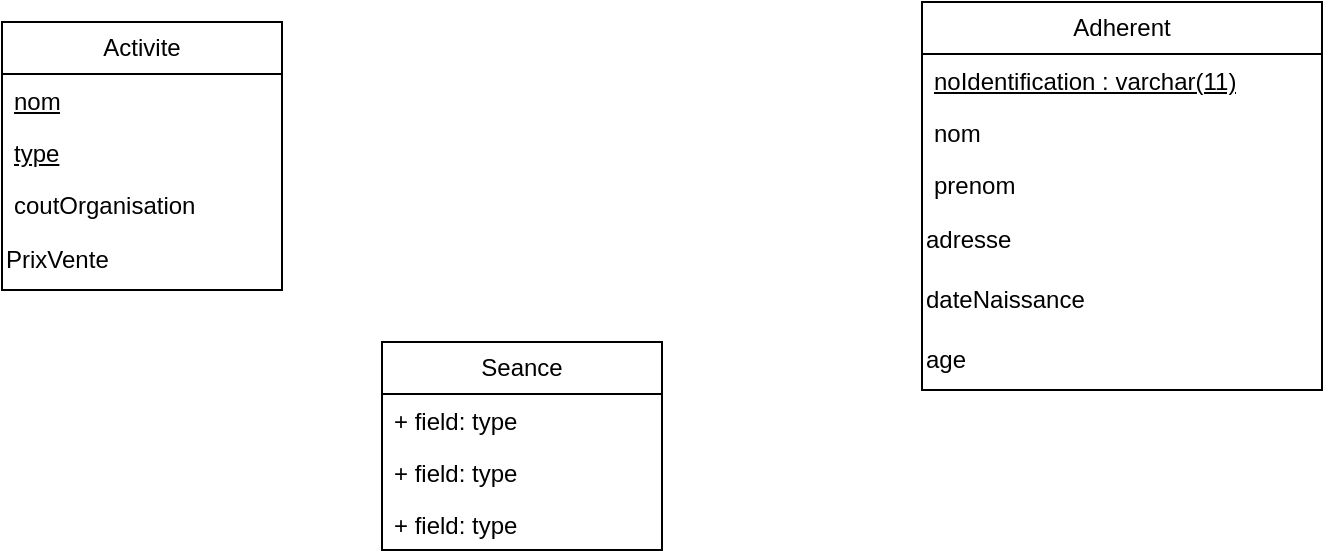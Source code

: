 <mxfile version="24.8.3">
  <diagram name="Page-1" id="COUgB_-Vp2gjRW4EMAU4">
    <mxGraphModel dx="819" dy="441" grid="1" gridSize="10" guides="1" tooltips="1" connect="1" arrows="1" fold="1" page="1" pageScale="1" pageWidth="827" pageHeight="1169" math="0" shadow="0">
      <root>
        <mxCell id="0" />
        <mxCell id="1" parent="0" />
        <mxCell id="TpKRsoXYZhHsRuoCiPgL-1" value="Activite" style="swimlane;fontStyle=0;childLayout=stackLayout;horizontal=1;startSize=26;fillColor=none;horizontalStack=0;resizeParent=1;resizeParentMax=0;resizeLast=0;collapsible=1;marginBottom=0;whiteSpace=wrap;html=1;" vertex="1" parent="1">
          <mxGeometry x="90" y="370" width="140" height="134" as="geometry" />
        </mxCell>
        <mxCell id="TpKRsoXYZhHsRuoCiPgL-2" value="nom" style="text;strokeColor=none;fillColor=none;align=left;verticalAlign=top;spacingLeft=4;spacingRight=4;overflow=hidden;rotatable=0;points=[[0,0.5],[1,0.5]];portConstraint=eastwest;whiteSpace=wrap;html=1;fontStyle=4" vertex="1" parent="TpKRsoXYZhHsRuoCiPgL-1">
          <mxGeometry y="26" width="140" height="26" as="geometry" />
        </mxCell>
        <mxCell id="TpKRsoXYZhHsRuoCiPgL-3" value="type" style="text;strokeColor=none;fillColor=none;align=left;verticalAlign=top;spacingLeft=4;spacingRight=4;overflow=hidden;rotatable=0;points=[[0,0.5],[1,0.5]];portConstraint=eastwest;whiteSpace=wrap;html=1;fontStyle=4" vertex="1" parent="TpKRsoXYZhHsRuoCiPgL-1">
          <mxGeometry y="52" width="140" height="26" as="geometry" />
        </mxCell>
        <mxCell id="TpKRsoXYZhHsRuoCiPgL-4" value="coutOrganisation" style="text;strokeColor=none;fillColor=none;align=left;verticalAlign=top;spacingLeft=4;spacingRight=4;overflow=hidden;rotatable=0;points=[[0,0.5],[1,0.5]];portConstraint=eastwest;whiteSpace=wrap;html=1;" vertex="1" parent="TpKRsoXYZhHsRuoCiPgL-1">
          <mxGeometry y="78" width="140" height="26" as="geometry" />
        </mxCell>
        <mxCell id="TpKRsoXYZhHsRuoCiPgL-16" value="PrixVente" style="text;html=1;align=left;verticalAlign=middle;whiteSpace=wrap;rounded=0;" vertex="1" parent="TpKRsoXYZhHsRuoCiPgL-1">
          <mxGeometry y="104" width="140" height="30" as="geometry" />
        </mxCell>
        <mxCell id="TpKRsoXYZhHsRuoCiPgL-5" value="Seance" style="swimlane;fontStyle=0;childLayout=stackLayout;horizontal=1;startSize=26;fillColor=none;horizontalStack=0;resizeParent=1;resizeParentMax=0;resizeLast=0;collapsible=1;marginBottom=0;whiteSpace=wrap;html=1;" vertex="1" parent="1">
          <mxGeometry x="280" y="530" width="140" height="104" as="geometry" />
        </mxCell>
        <mxCell id="TpKRsoXYZhHsRuoCiPgL-6" value="+ field: type" style="text;strokeColor=none;fillColor=none;align=left;verticalAlign=top;spacingLeft=4;spacingRight=4;overflow=hidden;rotatable=0;points=[[0,0.5],[1,0.5]];portConstraint=eastwest;whiteSpace=wrap;html=1;" vertex="1" parent="TpKRsoXYZhHsRuoCiPgL-5">
          <mxGeometry y="26" width="140" height="26" as="geometry" />
        </mxCell>
        <mxCell id="TpKRsoXYZhHsRuoCiPgL-7" value="+ field: type" style="text;strokeColor=none;fillColor=none;align=left;verticalAlign=top;spacingLeft=4;spacingRight=4;overflow=hidden;rotatable=0;points=[[0,0.5],[1,0.5]];portConstraint=eastwest;whiteSpace=wrap;html=1;" vertex="1" parent="TpKRsoXYZhHsRuoCiPgL-5">
          <mxGeometry y="52" width="140" height="26" as="geometry" />
        </mxCell>
        <mxCell id="TpKRsoXYZhHsRuoCiPgL-8" value="+ field: type" style="text;strokeColor=none;fillColor=none;align=left;verticalAlign=top;spacingLeft=4;spacingRight=4;overflow=hidden;rotatable=0;points=[[0,0.5],[1,0.5]];portConstraint=eastwest;whiteSpace=wrap;html=1;" vertex="1" parent="TpKRsoXYZhHsRuoCiPgL-5">
          <mxGeometry y="78" width="140" height="26" as="geometry" />
        </mxCell>
        <mxCell id="TpKRsoXYZhHsRuoCiPgL-9" value="Adherent" style="swimlane;fontStyle=0;childLayout=stackLayout;horizontal=1;startSize=26;fillColor=none;horizontalStack=0;resizeParent=1;resizeParentMax=0;resizeLast=0;collapsible=1;marginBottom=0;whiteSpace=wrap;html=1;" vertex="1" parent="1">
          <mxGeometry x="550" y="360" width="200" height="194" as="geometry" />
        </mxCell>
        <mxCell id="TpKRsoXYZhHsRuoCiPgL-10" value="noIdentification : varchar(11)" style="text;strokeColor=none;fillColor=none;align=left;verticalAlign=top;spacingLeft=4;spacingRight=4;overflow=hidden;rotatable=0;points=[[0,0.5],[1,0.5]];portConstraint=eastwest;whiteSpace=wrap;html=1;fontStyle=4" vertex="1" parent="TpKRsoXYZhHsRuoCiPgL-9">
          <mxGeometry y="26" width="200" height="26" as="geometry" />
        </mxCell>
        <mxCell id="TpKRsoXYZhHsRuoCiPgL-11" value="nom" style="text;strokeColor=none;fillColor=none;align=left;verticalAlign=top;spacingLeft=4;spacingRight=4;overflow=hidden;rotatable=0;points=[[0,0.5],[1,0.5]];portConstraint=eastwest;whiteSpace=wrap;html=1;" vertex="1" parent="TpKRsoXYZhHsRuoCiPgL-9">
          <mxGeometry y="52" width="200" height="26" as="geometry" />
        </mxCell>
        <mxCell id="TpKRsoXYZhHsRuoCiPgL-12" value="prenom" style="text;strokeColor=none;fillColor=none;align=left;verticalAlign=top;spacingLeft=4;spacingRight=4;overflow=hidden;rotatable=0;points=[[0,0.5],[1,0.5]];portConstraint=eastwest;whiteSpace=wrap;html=1;" vertex="1" parent="TpKRsoXYZhHsRuoCiPgL-9">
          <mxGeometry y="78" width="200" height="26" as="geometry" />
        </mxCell>
        <mxCell id="TpKRsoXYZhHsRuoCiPgL-13" value="adresse" style="text;html=1;align=left;verticalAlign=middle;whiteSpace=wrap;rounded=0;" vertex="1" parent="TpKRsoXYZhHsRuoCiPgL-9">
          <mxGeometry y="104" width="200" height="30" as="geometry" />
        </mxCell>
        <mxCell id="TpKRsoXYZhHsRuoCiPgL-14" value="dateNaissance" style="text;html=1;align=left;verticalAlign=middle;whiteSpace=wrap;rounded=0;" vertex="1" parent="TpKRsoXYZhHsRuoCiPgL-9">
          <mxGeometry y="134" width="200" height="30" as="geometry" />
        </mxCell>
        <mxCell id="TpKRsoXYZhHsRuoCiPgL-15" value="age" style="text;html=1;align=left;verticalAlign=middle;whiteSpace=wrap;rounded=0;" vertex="1" parent="TpKRsoXYZhHsRuoCiPgL-9">
          <mxGeometry y="164" width="200" height="30" as="geometry" />
        </mxCell>
      </root>
    </mxGraphModel>
  </diagram>
</mxfile>
